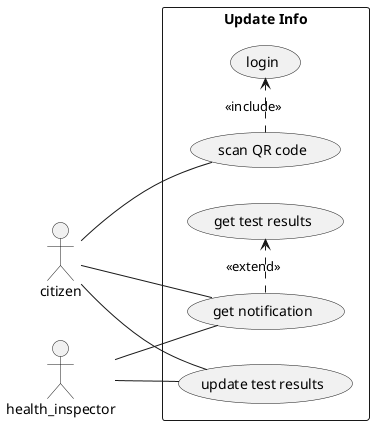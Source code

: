 @startuml
left to right direction
skinparam packageStyle rectangle
actor citizen
actor health_inspector
rectangle "Update Info" {
  citizen -- (scan QR code)
  (scan QR code) .> (login) : <<include>>
  citizen -- (update test results)
  health_inspector -- (update test results)
  citizen -- (get notification)
  health_inspector -- (get notification)
  (get notification) .> (get test results) : <<extend>>
}
@enduml